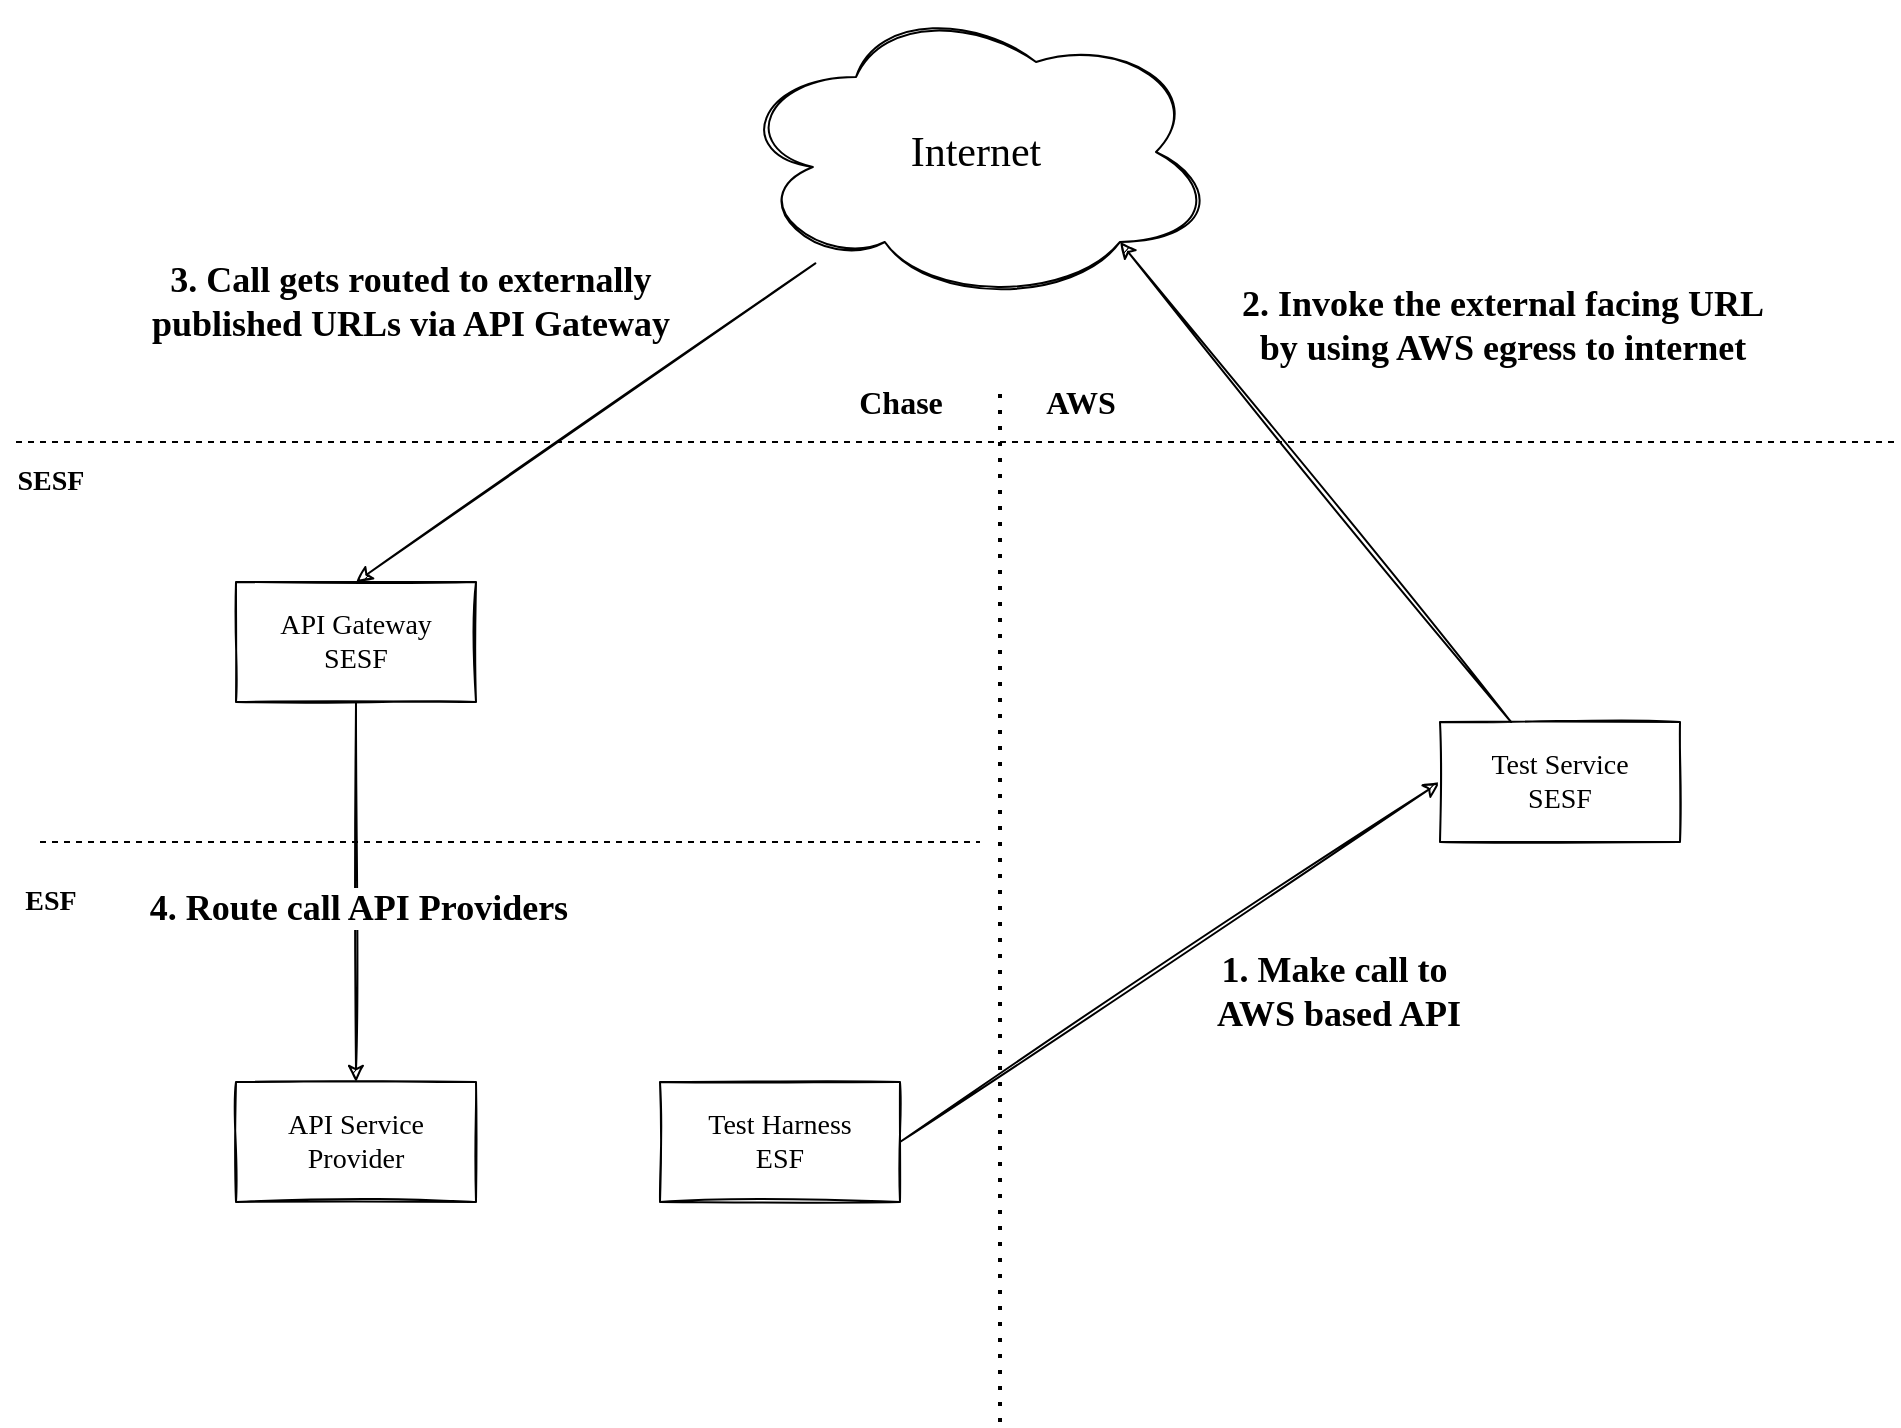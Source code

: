 <mxfile version="15.2.7" type="github">
  <diagram id="o4qf7e6weDutlTuTzYAn" name="Page-1">
    <mxGraphModel dx="1460" dy="970" grid="1" gridSize="10" guides="1" tooltips="1" connect="1" arrows="1" fold="1" page="1" pageScale="1" pageWidth="1100" pageHeight="850" math="0" shadow="0">
      <root>
        <mxCell id="0" />
        <mxCell id="1" parent="0" />
        <mxCell id="rUYwuLHTmjwuJFgybunh-5" style="edgeStyle=orthogonalEdgeStyle;rounded=0;orthogonalLoop=1;jettySize=auto;html=1;fontFamily=Gloria Hallelujah;fontSource=https%3A%2F%2Ffonts.googleapis.com%2Fcss%3Ffamily%3DGloria%2BHallelujah;fontSize=14;entryX=0.5;entryY=0;entryDx=0;entryDy=0;sketch=1;" parent="1" source="rUYwuLHTmjwuJFgybunh-1" target="rUYwuLHTmjwuJFgybunh-6" edge="1">
          <mxGeometry relative="1" as="geometry">
            <mxPoint x="278" y="540" as="targetPoint" />
          </mxGeometry>
        </mxCell>
        <mxCell id="rUYwuLHTmjwuJFgybunh-23" value="4. Route call API Providers" style="edgeLabel;html=1;align=center;verticalAlign=middle;resizable=0;points=[];fontSize=18;fontFamily=Swanky and Moo Moo;fontSource=https%3A%2F%2Ffonts.googleapis.com%2Fcss%3Ffamily%3DSwanky%2Band%2BMoo%2BMoo;fontStyle=1" parent="rUYwuLHTmjwuJFgybunh-5" vertex="1" connectable="0">
          <mxGeometry x="0.083" y="1" relative="1" as="geometry">
            <mxPoint as="offset" />
          </mxGeometry>
        </mxCell>
        <mxCell id="rUYwuLHTmjwuJFgybunh-1" value="API Gateway&lt;br&gt;SESF" style="rounded=0;whiteSpace=wrap;html=1;sketch=1;fontFamily=Gloria Hallelujah;fontSource=https%3A%2F%2Ffonts.googleapis.com%2Fcss%3Ffamily%3DGloria%2BHallelujah;fontSize=14;glass=0;shadow=0;" parent="1" vertex="1">
          <mxGeometry x="218" y="310" width="120" height="60" as="geometry" />
        </mxCell>
        <mxCell id="rUYwuLHTmjwuJFgybunh-14" style="edgeStyle=none;rounded=0;orthogonalLoop=1;jettySize=auto;html=1;entryX=0.5;entryY=0;entryDx=0;entryDy=0;fontFamily=Gloria Hallelujah;fontSource=https%3A%2F%2Ffonts.googleapis.com%2Fcss%3Ffamily%3DGloria%2BHallelujah;fontSize=14;sketch=1;" parent="1" source="rUYwuLHTmjwuJFgybunh-2" target="rUYwuLHTmjwuJFgybunh-1" edge="1">
          <mxGeometry relative="1" as="geometry" />
        </mxCell>
        <mxCell id="rUYwuLHTmjwuJFgybunh-15" value="3. Call gets routed to externally&lt;br style=&quot;font-size: 18px;&quot;&gt;published URLs via API Gateway" style="edgeLabel;html=1;align=center;verticalAlign=middle;resizable=0;points=[];fontSize=18;fontFamily=Swanky and Moo Moo;rotation=0;fontSource=https%3A%2F%2Ffonts.googleapis.com%2Fcss%3Ffamily%3DSwanky%2Band%2BMoo%2BMoo;fontStyle=1" parent="rUYwuLHTmjwuJFgybunh-14" vertex="1" connectable="0">
          <mxGeometry x="-0.149" y="2" relative="1" as="geometry">
            <mxPoint x="-106" y="-50" as="offset" />
          </mxGeometry>
        </mxCell>
        <mxCell id="rUYwuLHTmjwuJFgybunh-2" value="Internet" style="ellipse;shape=cloud;whiteSpace=wrap;html=1;sketch=1;fontFamily=Gloria Hallelujah;fontSource=https%3A%2F%2Ffonts.googleapis.com%2Fcss%3Ffamily%3DGloria%2BHallelujah;fontSize=21;" parent="1" vertex="1">
          <mxGeometry x="468" y="20" width="240" height="150" as="geometry" />
        </mxCell>
        <mxCell id="rUYwuLHTmjwuJFgybunh-3" value="" style="endArrow=none;html=1;fontFamily=Gloria Hallelujah;fontSource=https%3A%2F%2Ffonts.googleapis.com%2Fcss%3Ffamily%3DGloria%2BHallelujah;fontSize=14;dashed=1;" parent="1" edge="1">
          <mxGeometry width="50" height="50" relative="1" as="geometry">
            <mxPoint x="108" y="240" as="sourcePoint" />
            <mxPoint x="1048" y="240" as="targetPoint" />
            <Array as="points" />
          </mxGeometry>
        </mxCell>
        <mxCell id="rUYwuLHTmjwuJFgybunh-10" style="rounded=0;orthogonalLoop=1;jettySize=auto;html=1;entryX=0;entryY=0.5;entryDx=0;entryDy=0;fontFamily=Gloria Hallelujah;fontSource=https%3A%2F%2Ffonts.googleapis.com%2Fcss%3Ffamily%3DGloria%2BHallelujah;fontSize=14;exitX=1;exitY=0.5;exitDx=0;exitDy=0;sketch=1;" parent="1" source="rUYwuLHTmjwuJFgybunh-18" target="rUYwuLHTmjwuJFgybunh-7" edge="1">
          <mxGeometry relative="1" as="geometry" />
        </mxCell>
        <mxCell id="rUYwuLHTmjwuJFgybunh-11" value="1. Make call to&amp;nbsp;&lt;br style=&quot;font-size: 18px;&quot;&gt;AWS based API" style="edgeLabel;html=1;align=center;verticalAlign=middle;resizable=0;points=[];fontSize=18;fontFamily=Swanky and Moo Moo;rotation=0;fontSource=https%3A%2F%2Ffonts.googleapis.com%2Fcss%3Ffamily%3DSwanky%2Band%2BMoo%2BMoo;fontStyle=1" parent="rUYwuLHTmjwuJFgybunh-10" vertex="1" connectable="0">
          <mxGeometry x="0.086" y="-2" relative="1" as="geometry">
            <mxPoint x="71" y="21" as="offset" />
          </mxGeometry>
        </mxCell>
        <mxCell id="rUYwuLHTmjwuJFgybunh-6" value="API Service Provider" style="rounded=0;whiteSpace=wrap;html=1;sketch=1;fontFamily=Gloria Hallelujah;fontSource=https%3A%2F%2Ffonts.googleapis.com%2Fcss%3Ffamily%3DGloria%2BHallelujah;fontSize=14;glass=0;shadow=0;" parent="1" vertex="1">
          <mxGeometry x="218" y="560" width="120" height="60" as="geometry" />
        </mxCell>
        <mxCell id="rUYwuLHTmjwuJFgybunh-12" style="edgeStyle=none;rounded=0;orthogonalLoop=1;jettySize=auto;html=1;entryX=0.8;entryY=0.8;entryDx=0;entryDy=0;entryPerimeter=0;fontFamily=Gloria Hallelujah;fontSource=https%3A%2F%2Ffonts.googleapis.com%2Fcss%3Ffamily%3DGloria%2BHallelujah;fontSize=14;sketch=1;" parent="1" source="rUYwuLHTmjwuJFgybunh-7" target="rUYwuLHTmjwuJFgybunh-2" edge="1">
          <mxGeometry relative="1" as="geometry" />
        </mxCell>
        <mxCell id="rUYwuLHTmjwuJFgybunh-13" value="2. Invoke the external facing URL&lt;br style=&quot;font-size: 18px;&quot;&gt;by using AWS egress to internet" style="edgeLabel;html=1;align=center;verticalAlign=middle;resizable=0;points=[];fontSize=18;fontFamily=Swanky and Moo Moo;rotation=0;fontSource=https%3A%2F%2Ffonts.googleapis.com%2Fcss%3Ffamily%3DSwanky%2Band%2BMoo%2BMoo;fontStyle=1" parent="rUYwuLHTmjwuJFgybunh-12" vertex="1" connectable="0">
          <mxGeometry x="0.199" y="-3" relative="1" as="geometry">
            <mxPoint x="110" y="-53" as="offset" />
          </mxGeometry>
        </mxCell>
        <mxCell id="rUYwuLHTmjwuJFgybunh-7" value="Test Service&lt;br&gt;SESF" style="rounded=0;whiteSpace=wrap;html=1;sketch=1;fontFamily=Gloria Hallelujah;fontSource=https%3A%2F%2Ffonts.googleapis.com%2Fcss%3Ffamily%3DGloria%2BHallelujah;fontSize=14;glass=0;shadow=0;" parent="1" vertex="1">
          <mxGeometry x="820" y="380" width="120" height="60" as="geometry" />
        </mxCell>
        <mxCell id="rUYwuLHTmjwuJFgybunh-8" value="Chase" style="text;html=1;resizable=0;autosize=1;align=center;verticalAlign=middle;points=[];fillColor=none;strokeColor=none;rounded=0;shadow=0;glass=0;sketch=1;fontFamily=Gloria Hallelujah;fontSource=https%3A%2F%2Ffonts.googleapis.com%2Fcss%3Ffamily%3DGloria%2BHallelujah;fontSize=16;fontStyle=1" parent="1" vertex="1">
          <mxGeometry x="520" y="210" width="60" height="20" as="geometry" />
        </mxCell>
        <mxCell id="rUYwuLHTmjwuJFgybunh-9" value="AWS" style="text;html=1;resizable=0;autosize=1;align=center;verticalAlign=middle;points=[];fillColor=none;strokeColor=none;rounded=0;shadow=0;glass=0;sketch=1;fontFamily=Gloria Hallelujah;fontSource=https%3A%2F%2Ffonts.googleapis.com%2Fcss%3Ffamily%3DGloria%2BHallelujah;fontSize=16;fontStyle=1" parent="1" vertex="1">
          <mxGeometry x="615" y="210" width="50" height="20" as="geometry" />
        </mxCell>
        <mxCell id="rUYwuLHTmjwuJFgybunh-18" value="Test Harness&lt;br&gt;ESF" style="rounded=0;whiteSpace=wrap;html=1;sketch=1;fontFamily=Gloria Hallelujah;fontSource=https%3A%2F%2Ffonts.googleapis.com%2Fcss%3Ffamily%3DGloria%2BHallelujah;fontSize=14;glass=0;shadow=0;" parent="1" vertex="1">
          <mxGeometry x="430" y="560" width="120" height="60" as="geometry" />
        </mxCell>
        <mxCell id="rUYwuLHTmjwuJFgybunh-19" value="" style="endArrow=none;dashed=1;html=1;fontFamily=Gloria Hallelujah;fontSource=https%3A%2F%2Ffonts.googleapis.com%2Fcss%3Ffamily%3DGloria%2BHallelujah;fontSize=14;" parent="1" edge="1">
          <mxGeometry width="50" height="50" relative="1" as="geometry">
            <mxPoint x="120" y="440" as="sourcePoint" />
            <mxPoint x="590" y="440" as="targetPoint" />
          </mxGeometry>
        </mxCell>
        <mxCell id="rUYwuLHTmjwuJFgybunh-21" value="SESF" style="text;html=1;resizable=0;autosize=1;align=center;verticalAlign=middle;points=[];fillColor=none;strokeColor=none;rounded=0;shadow=0;glass=0;sketch=1;fontFamily=Gloria Hallelujah;fontSource=https%3A%2F%2Ffonts.googleapis.com%2Fcss%3Ffamily%3DGloria%2BHallelujah;fontSize=14;fontStyle=1" parent="1" vertex="1">
          <mxGeometry x="100" y="250" width="50" height="20" as="geometry" />
        </mxCell>
        <mxCell id="rUYwuLHTmjwuJFgybunh-22" value="ESF" style="text;html=1;resizable=0;autosize=1;align=center;verticalAlign=middle;points=[];fillColor=none;strokeColor=none;rounded=0;shadow=0;glass=0;sketch=1;fontFamily=Gloria Hallelujah;fontSource=https%3A%2F%2Ffonts.googleapis.com%2Fcss%3Ffamily%3DGloria%2BHallelujah;fontSize=14;fontStyle=1" parent="1" vertex="1">
          <mxGeometry x="105" y="460" width="40" height="20" as="geometry" />
        </mxCell>
        <mxCell id="rUYwuLHTmjwuJFgybunh-24" value="" style="endArrow=none;dashed=1;html=1;dashPattern=1 3;strokeWidth=2;fontFamily=Gloria Hallelujah;fontSource=https%3A%2F%2Ffonts.googleapis.com%2Fcss%3Ffamily%3DGloria%2BHallelujah;fontSize=16;" parent="1" edge="1">
          <mxGeometry width="50" height="50" relative="1" as="geometry">
            <mxPoint x="600" y="730" as="sourcePoint" />
            <mxPoint x="600" y="210" as="targetPoint" />
          </mxGeometry>
        </mxCell>
      </root>
    </mxGraphModel>
  </diagram>
</mxfile>
